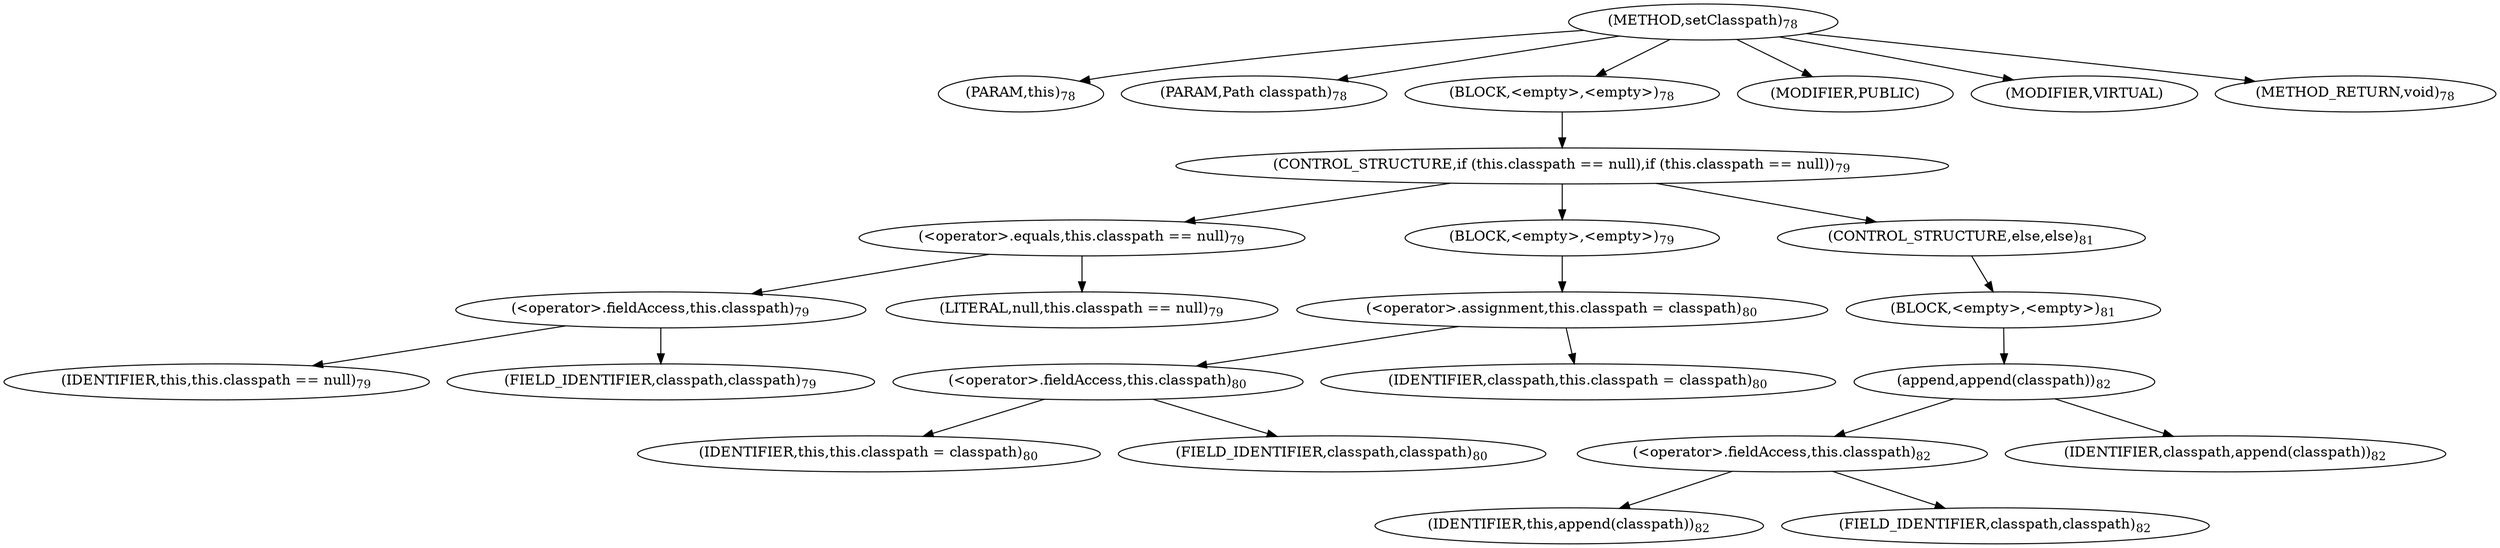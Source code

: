 digraph "setClasspath" {  
"65" [label = <(METHOD,setClasspath)<SUB>78</SUB>> ]
"4" [label = <(PARAM,this)<SUB>78</SUB>> ]
"66" [label = <(PARAM,Path classpath)<SUB>78</SUB>> ]
"67" [label = <(BLOCK,&lt;empty&gt;,&lt;empty&gt;)<SUB>78</SUB>> ]
"68" [label = <(CONTROL_STRUCTURE,if (this.classpath == null),if (this.classpath == null))<SUB>79</SUB>> ]
"69" [label = <(&lt;operator&gt;.equals,this.classpath == null)<SUB>79</SUB>> ]
"70" [label = <(&lt;operator&gt;.fieldAccess,this.classpath)<SUB>79</SUB>> ]
"3" [label = <(IDENTIFIER,this,this.classpath == null)<SUB>79</SUB>> ]
"71" [label = <(FIELD_IDENTIFIER,classpath,classpath)<SUB>79</SUB>> ]
"72" [label = <(LITERAL,null,this.classpath == null)<SUB>79</SUB>> ]
"73" [label = <(BLOCK,&lt;empty&gt;,&lt;empty&gt;)<SUB>79</SUB>> ]
"74" [label = <(&lt;operator&gt;.assignment,this.classpath = classpath)<SUB>80</SUB>> ]
"75" [label = <(&lt;operator&gt;.fieldAccess,this.classpath)<SUB>80</SUB>> ]
"5" [label = <(IDENTIFIER,this,this.classpath = classpath)<SUB>80</SUB>> ]
"76" [label = <(FIELD_IDENTIFIER,classpath,classpath)<SUB>80</SUB>> ]
"77" [label = <(IDENTIFIER,classpath,this.classpath = classpath)<SUB>80</SUB>> ]
"78" [label = <(CONTROL_STRUCTURE,else,else)<SUB>81</SUB>> ]
"79" [label = <(BLOCK,&lt;empty&gt;,&lt;empty&gt;)<SUB>81</SUB>> ]
"80" [label = <(append,append(classpath))<SUB>82</SUB>> ]
"81" [label = <(&lt;operator&gt;.fieldAccess,this.classpath)<SUB>82</SUB>> ]
"6" [label = <(IDENTIFIER,this,append(classpath))<SUB>82</SUB>> ]
"82" [label = <(FIELD_IDENTIFIER,classpath,classpath)<SUB>82</SUB>> ]
"83" [label = <(IDENTIFIER,classpath,append(classpath))<SUB>82</SUB>> ]
"84" [label = <(MODIFIER,PUBLIC)> ]
"85" [label = <(MODIFIER,VIRTUAL)> ]
"86" [label = <(METHOD_RETURN,void)<SUB>78</SUB>> ]
  "65" -> "4" 
  "65" -> "66" 
  "65" -> "67" 
  "65" -> "84" 
  "65" -> "85" 
  "65" -> "86" 
  "67" -> "68" 
  "68" -> "69" 
  "68" -> "73" 
  "68" -> "78" 
  "69" -> "70" 
  "69" -> "72" 
  "70" -> "3" 
  "70" -> "71" 
  "73" -> "74" 
  "74" -> "75" 
  "74" -> "77" 
  "75" -> "5" 
  "75" -> "76" 
  "78" -> "79" 
  "79" -> "80" 
  "80" -> "81" 
  "80" -> "83" 
  "81" -> "6" 
  "81" -> "82" 
}
